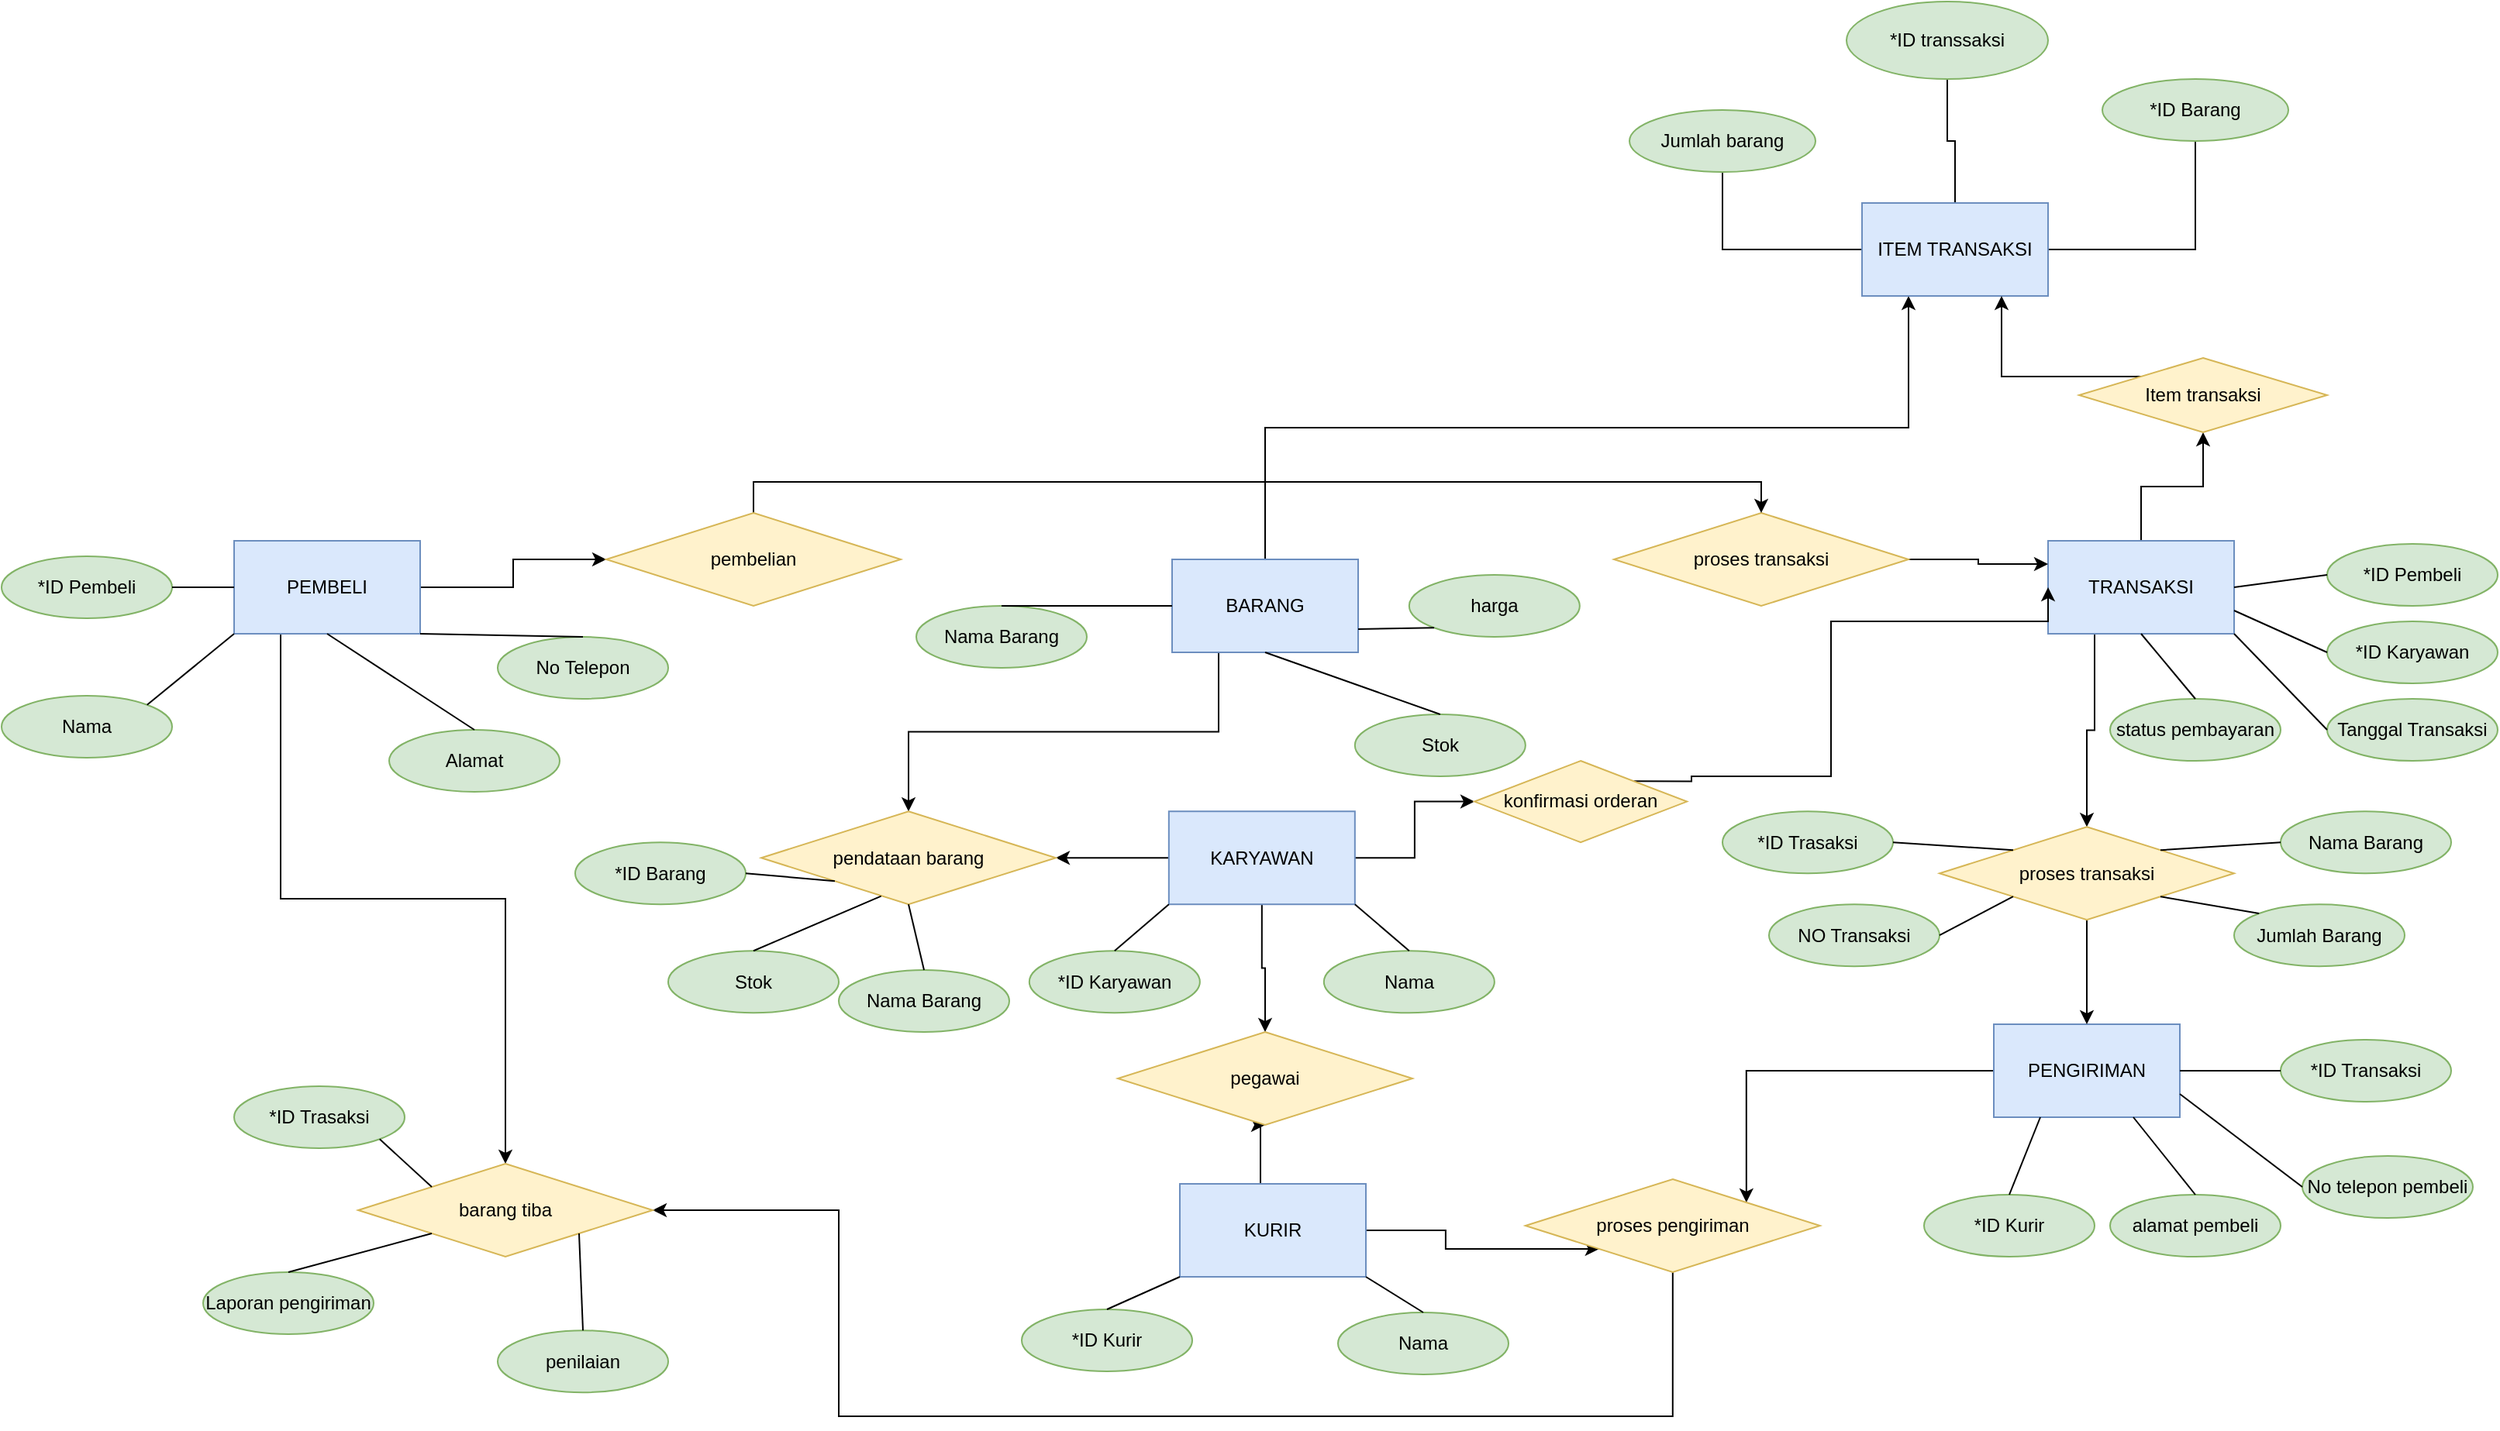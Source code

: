 <mxfile version="20.0.1" type="github">
  <diagram id="R2lEEEUBdFMjLlhIrx00" name="Page-1">
    <mxGraphModel dx="2988" dy="1572" grid="0" gridSize="10" guides="1" tooltips="1" connect="1" arrows="1" fold="1" page="0" pageScale="1" pageWidth="1100" pageHeight="850" math="0" shadow="0" extFonts="Permanent Marker^https://fonts.googleapis.com/css?family=Permanent+Marker">
      <root>
        <mxCell id="0" />
        <mxCell id="1" parent="0" />
        <mxCell id="3pP2C2j7rVUZG_knr3YC-106" style="edgeStyle=orthogonalEdgeStyle;rounded=0;orthogonalLoop=1;jettySize=auto;html=1;exitX=0.25;exitY=1;exitDx=0;exitDy=0;" parent="1" source="3pP2C2j7rVUZG_knr3YC-1" target="3pP2C2j7rVUZG_knr3YC-62" edge="1">
          <mxGeometry relative="1" as="geometry">
            <mxPoint x="-170" y="280" as="targetPoint" />
          </mxGeometry>
        </mxCell>
        <mxCell id="YSWhNpgIYvI0qQQDUDrM-18" style="edgeStyle=orthogonalEdgeStyle;rounded=0;orthogonalLoop=1;jettySize=auto;html=1;exitX=0.5;exitY=0;exitDx=0;exitDy=0;entryX=0.25;entryY=1;entryDx=0;entryDy=0;endArrow=classic;endFill=1;startArrow=none;startFill=0;" parent="1" source="3pP2C2j7rVUZG_knr3YC-1" target="YSWhNpgIYvI0qQQDUDrM-5" edge="1">
          <mxGeometry relative="1" as="geometry" />
        </mxCell>
        <mxCell id="3pP2C2j7rVUZG_knr3YC-1" value="BARANG" style="rounded=0;whiteSpace=wrap;html=1;fillColor=#dae8fc;strokeColor=#6c8ebf;" parent="1" vertex="1">
          <mxGeometry x="65" y="120" width="120" height="60" as="geometry" />
        </mxCell>
        <mxCell id="3pP2C2j7rVUZG_knr3YC-111" style="edgeStyle=orthogonalEdgeStyle;rounded=0;orthogonalLoop=1;jettySize=auto;html=1;exitX=1;exitY=0.5;exitDx=0;exitDy=0;entryX=0;entryY=0.5;entryDx=0;entryDy=0;" parent="1" source="3pP2C2j7rVUZG_knr3YC-2" target="3pP2C2j7rVUZG_knr3YC-110" edge="1">
          <mxGeometry relative="1" as="geometry" />
        </mxCell>
        <mxCell id="3pP2C2j7rVUZG_knr3YC-137" style="edgeStyle=orthogonalEdgeStyle;rounded=0;orthogonalLoop=1;jettySize=auto;html=1;exitX=0.25;exitY=1;exitDx=0;exitDy=0;entryX=0.5;entryY=0;entryDx=0;entryDy=0;" parent="1" source="3pP2C2j7rVUZG_knr3YC-2" target="3pP2C2j7rVUZG_knr3YC-136" edge="1">
          <mxGeometry relative="1" as="geometry" />
        </mxCell>
        <mxCell id="3pP2C2j7rVUZG_knr3YC-2" value="PEMBELI" style="rounded=0;whiteSpace=wrap;html=1;fillColor=#dae8fc;strokeColor=#6c8ebf;" parent="1" vertex="1">
          <mxGeometry x="-540" y="108" width="120" height="60" as="geometry" />
        </mxCell>
        <mxCell id="3pP2C2j7rVUZG_knr3YC-103" style="edgeStyle=orthogonalEdgeStyle;rounded=0;orthogonalLoop=1;jettySize=auto;html=1;exitX=0;exitY=0.5;exitDx=0;exitDy=0;entryX=1;entryY=0.5;entryDx=0;entryDy=0;" parent="1" source="3pP2C2j7rVUZG_knr3YC-3" target="3pP2C2j7rVUZG_knr3YC-62" edge="1">
          <mxGeometry relative="1" as="geometry" />
        </mxCell>
        <mxCell id="3pP2C2j7rVUZG_knr3YC-119" style="edgeStyle=orthogonalEdgeStyle;rounded=0;orthogonalLoop=1;jettySize=auto;html=1;exitX=0.5;exitY=1;exitDx=0;exitDy=0;entryX=0.5;entryY=0;entryDx=0;entryDy=0;" parent="1" source="3pP2C2j7rVUZG_knr3YC-3" target="3pP2C2j7rVUZG_knr3YC-63" edge="1">
          <mxGeometry relative="1" as="geometry" />
        </mxCell>
        <mxCell id="YSWhNpgIYvI0qQQDUDrM-3" value="" style="edgeStyle=orthogonalEdgeStyle;rounded=0;orthogonalLoop=1;jettySize=auto;html=1;" parent="1" source="3pP2C2j7rVUZG_knr3YC-3" target="YSWhNpgIYvI0qQQDUDrM-2" edge="1">
          <mxGeometry relative="1" as="geometry" />
        </mxCell>
        <mxCell id="3pP2C2j7rVUZG_knr3YC-3" value="KARYAWAN" style="rounded=0;whiteSpace=wrap;html=1;fillColor=#dae8fc;strokeColor=#6c8ebf;" parent="1" vertex="1">
          <mxGeometry x="62.92" y="282.61" width="120" height="60" as="geometry" />
        </mxCell>
        <mxCell id="3pP2C2j7rVUZG_knr3YC-132" style="edgeStyle=orthogonalEdgeStyle;rounded=0;orthogonalLoop=1;jettySize=auto;html=1;exitX=0;exitY=0.5;exitDx=0;exitDy=0;entryX=1;entryY=0;entryDx=0;entryDy=0;" parent="1" source="3pP2C2j7rVUZG_knr3YC-4" target="3pP2C2j7rVUZG_knr3YC-131" edge="1">
          <mxGeometry relative="1" as="geometry" />
        </mxCell>
        <mxCell id="3pP2C2j7rVUZG_knr3YC-4" value="PENGIRIMAN" style="rounded=0;whiteSpace=wrap;html=1;fillColor=#dae8fc;strokeColor=#6c8ebf;" parent="1" vertex="1">
          <mxGeometry x="595" y="420.0" width="120" height="60" as="geometry" />
        </mxCell>
        <mxCell id="3pP2C2j7rVUZG_knr3YC-120" style="edgeStyle=orthogonalEdgeStyle;rounded=0;orthogonalLoop=1;jettySize=auto;html=1;exitX=0.25;exitY=1;exitDx=0;exitDy=0;entryX=0.5;entryY=0;entryDx=0;entryDy=0;" parent="1" source="3pP2C2j7rVUZG_knr3YC-5" target="3pP2C2j7rVUZG_knr3YC-121" edge="1">
          <mxGeometry relative="1" as="geometry">
            <mxPoint x="650" y="290" as="targetPoint" />
          </mxGeometry>
        </mxCell>
        <mxCell id="YSWhNpgIYvI0qQQDUDrM-8" value="" style="edgeStyle=orthogonalEdgeStyle;rounded=0;orthogonalLoop=1;jettySize=auto;html=1;" parent="1" source="3pP2C2j7rVUZG_knr3YC-5" target="YSWhNpgIYvI0qQQDUDrM-7" edge="1">
          <mxGeometry relative="1" as="geometry" />
        </mxCell>
        <mxCell id="3pP2C2j7rVUZG_knr3YC-5" value="TRANSAKSI" style="rounded=0;whiteSpace=wrap;html=1;fillColor=#dae8fc;strokeColor=#6c8ebf;" parent="1" vertex="1">
          <mxGeometry x="630" y="108" width="120" height="60" as="geometry" />
        </mxCell>
        <mxCell id="3pP2C2j7rVUZG_knr3YC-6" value="Nama Barang" style="ellipse;whiteSpace=wrap;html=1;fillColor=#d5e8d4;strokeColor=#82b366;" parent="1" vertex="1">
          <mxGeometry x="-100" y="150" width="110" height="40" as="geometry" />
        </mxCell>
        <mxCell id="3pP2C2j7rVUZG_knr3YC-8" value="*ID Barang" style="ellipse;whiteSpace=wrap;html=1;fillColor=#d5e8d4;strokeColor=#82b366;" parent="1" vertex="1">
          <mxGeometry x="-320" y="302.61" width="110" height="40" as="geometry" />
        </mxCell>
        <mxCell id="3pP2C2j7rVUZG_knr3YC-9" value="Stok" style="ellipse;whiteSpace=wrap;html=1;fillColor=#d5e8d4;strokeColor=#82b366;" parent="1" vertex="1">
          <mxGeometry x="182.92" y="220" width="110" height="40" as="geometry" />
        </mxCell>
        <mxCell id="3pP2C2j7rVUZG_knr3YC-10" value="harga" style="ellipse;whiteSpace=wrap;html=1;fillColor=#d5e8d4;strokeColor=#82b366;" parent="1" vertex="1">
          <mxGeometry x="217.92" y="130" width="110" height="40" as="geometry" />
        </mxCell>
        <mxCell id="3pP2C2j7rVUZG_knr3YC-11" style="edgeStyle=orthogonalEdgeStyle;rounded=0;orthogonalLoop=1;jettySize=auto;html=1;exitX=0.5;exitY=1;exitDx=0;exitDy=0;" parent="1" edge="1">
          <mxGeometry relative="1" as="geometry">
            <mxPoint x="255" y="200" as="sourcePoint" />
            <mxPoint x="255" y="200" as="targetPoint" />
          </mxGeometry>
        </mxCell>
        <mxCell id="3pP2C2j7rVUZG_knr3YC-17" value="*ID Pembeli" style="ellipse;whiteSpace=wrap;html=1;fillColor=#d5e8d4;strokeColor=#82b366;" parent="1" vertex="1">
          <mxGeometry x="810" y="110" width="110" height="40" as="geometry" />
        </mxCell>
        <mxCell id="3pP2C2j7rVUZG_knr3YC-18" value="*ID Karyawan" style="ellipse;whiteSpace=wrap;html=1;fillColor=#d5e8d4;strokeColor=#82b366;" parent="1" vertex="1">
          <mxGeometry x="810" y="160" width="110" height="40" as="geometry" />
        </mxCell>
        <mxCell id="3pP2C2j7rVUZG_knr3YC-20" value="No Telepon" style="ellipse;whiteSpace=wrap;html=1;fillColor=#d5e8d4;strokeColor=#82b366;" parent="1" vertex="1">
          <mxGeometry x="-370" y="170" width="110" height="40" as="geometry" />
        </mxCell>
        <mxCell id="3pP2C2j7rVUZG_knr3YC-21" value="Alamat" style="ellipse;whiteSpace=wrap;html=1;fillColor=#d5e8d4;strokeColor=#82b366;" parent="1" vertex="1">
          <mxGeometry x="-440" y="230" width="110" height="40" as="geometry" />
        </mxCell>
        <mxCell id="3pP2C2j7rVUZG_knr3YC-22" value="Nama" style="ellipse;whiteSpace=wrap;html=1;fillColor=#d5e8d4;strokeColor=#82b366;" parent="1" vertex="1">
          <mxGeometry x="-690" y="208" width="110" height="40" as="geometry" />
        </mxCell>
        <mxCell id="3pP2C2j7rVUZG_knr3YC-23" value="*ID Pembeli" style="ellipse;whiteSpace=wrap;html=1;fillColor=#d5e8d4;strokeColor=#82b366;" parent="1" vertex="1">
          <mxGeometry x="-690" y="118" width="110" height="40" as="geometry" />
        </mxCell>
        <mxCell id="3pP2C2j7rVUZG_knr3YC-24" value="Nama" style="ellipse;whiteSpace=wrap;html=1;fillColor=#d5e8d4;strokeColor=#82b366;" parent="1" vertex="1">
          <mxGeometry x="162.92" y="372.61" width="110" height="40" as="geometry" />
        </mxCell>
        <mxCell id="3pP2C2j7rVUZG_knr3YC-25" value="*ID Karyawan" style="ellipse;whiteSpace=wrap;html=1;fillColor=#d5e8d4;strokeColor=#82b366;" parent="1" vertex="1">
          <mxGeometry x="-27.08" y="372.61" width="110" height="40" as="geometry" />
        </mxCell>
        <mxCell id="3pP2C2j7rVUZG_knr3YC-26" value="status pembayaran" style="ellipse;whiteSpace=wrap;html=1;fillColor=#d5e8d4;strokeColor=#82b366;" parent="1" vertex="1">
          <mxGeometry x="670" y="210" width="110" height="40" as="geometry" />
        </mxCell>
        <mxCell id="3pP2C2j7rVUZG_knr3YC-27" value="*ID Transaksi" style="ellipse;whiteSpace=wrap;html=1;fillColor=#d5e8d4;strokeColor=#82b366;" parent="1" vertex="1">
          <mxGeometry x="780" y="430.0" width="110" height="40" as="geometry" />
        </mxCell>
        <mxCell id="3pP2C2j7rVUZG_knr3YC-28" value="alamat pembeli" style="ellipse;whiteSpace=wrap;html=1;fillColor=#d5e8d4;strokeColor=#82b366;" parent="1" vertex="1">
          <mxGeometry x="670" y="530" width="110" height="40" as="geometry" />
        </mxCell>
        <mxCell id="3pP2C2j7rVUZG_knr3YC-29" value="*ID Kurir" style="ellipse;whiteSpace=wrap;html=1;fillColor=#d5e8d4;strokeColor=#82b366;" parent="1" vertex="1">
          <mxGeometry x="550" y="530" width="110" height="40" as="geometry" />
        </mxCell>
        <mxCell id="3pP2C2j7rVUZG_knr3YC-31" style="edgeStyle=orthogonalEdgeStyle;rounded=0;orthogonalLoop=1;jettySize=auto;html=1;exitX=0.5;exitY=1;exitDx=0;exitDy=0;" parent="1" edge="1">
          <mxGeometry relative="1" as="geometry">
            <mxPoint x="-355" y="248" as="sourcePoint" />
            <mxPoint x="-355" y="248" as="targetPoint" />
          </mxGeometry>
        </mxCell>
        <mxCell id="3pP2C2j7rVUZG_knr3YC-33" style="edgeStyle=orthogonalEdgeStyle;rounded=0;orthogonalLoop=1;jettySize=auto;html=1;exitX=0.5;exitY=1;exitDx=0;exitDy=0;" parent="1" source="3pP2C2j7rVUZG_knr3YC-6" target="3pP2C2j7rVUZG_knr3YC-6" edge="1">
          <mxGeometry relative="1" as="geometry" />
        </mxCell>
        <mxCell id="3pP2C2j7rVUZG_knr3YC-44" value="Tanggal Transaksi" style="ellipse;whiteSpace=wrap;html=1;fillColor=#d5e8d4;strokeColor=#82b366;" parent="1" vertex="1">
          <mxGeometry x="810" y="210" width="110" height="40" as="geometry" />
        </mxCell>
        <mxCell id="3pP2C2j7rVUZG_knr3YC-118" style="edgeStyle=orthogonalEdgeStyle;rounded=0;orthogonalLoop=1;jettySize=auto;html=1;exitX=0.5;exitY=0;exitDx=0;exitDy=0;entryX=0.5;entryY=1;entryDx=0;entryDy=0;" parent="1" source="3pP2C2j7rVUZG_knr3YC-57" target="3pP2C2j7rVUZG_knr3YC-63" edge="1">
          <mxGeometry relative="1" as="geometry">
            <mxPoint x="122" y="530" as="targetPoint" />
            <Array as="points">
              <mxPoint x="120" y="573" />
              <mxPoint x="122" y="573" />
              <mxPoint x="122" y="485" />
            </Array>
          </mxGeometry>
        </mxCell>
        <mxCell id="3pP2C2j7rVUZG_knr3YC-133" style="edgeStyle=orthogonalEdgeStyle;rounded=0;orthogonalLoop=1;jettySize=auto;html=1;exitX=1;exitY=0.5;exitDx=0;exitDy=0;entryX=0;entryY=1;entryDx=0;entryDy=0;" parent="1" source="3pP2C2j7rVUZG_knr3YC-57" target="3pP2C2j7rVUZG_knr3YC-131" edge="1">
          <mxGeometry relative="1" as="geometry" />
        </mxCell>
        <mxCell id="3pP2C2j7rVUZG_knr3YC-57" value="KURIR" style="rounded=0;whiteSpace=wrap;html=1;fillColor=#dae8fc;strokeColor=#6c8ebf;" parent="1" vertex="1">
          <mxGeometry x="70" y="523" width="120" height="60" as="geometry" />
        </mxCell>
        <mxCell id="3pP2C2j7rVUZG_knr3YC-59" value="Nama" style="ellipse;whiteSpace=wrap;html=1;fillColor=#d5e8d4;strokeColor=#82b366;" parent="1" vertex="1">
          <mxGeometry x="172" y="606" width="110" height="40" as="geometry" />
        </mxCell>
        <mxCell id="3pP2C2j7rVUZG_knr3YC-61" value="*ID Kurir" style="ellipse;whiteSpace=wrap;html=1;fillColor=#d5e8d4;strokeColor=#82b366;" parent="1" vertex="1">
          <mxGeometry x="-32" y="604" width="110" height="40" as="geometry" />
        </mxCell>
        <mxCell id="3pP2C2j7rVUZG_knr3YC-62" value="pendataan barang" style="rhombus;whiteSpace=wrap;html=1;fillColor=#fff2cc;strokeColor=#d6b656;" parent="1" vertex="1">
          <mxGeometry x="-200" y="282.61" width="190" height="60" as="geometry" />
        </mxCell>
        <mxCell id="3pP2C2j7rVUZG_knr3YC-63" value="pegawai" style="rhombus;whiteSpace=wrap;html=1;fillColor=#fff2cc;strokeColor=#d6b656;" parent="1" vertex="1">
          <mxGeometry x="30" y="425" width="190" height="60" as="geometry" />
        </mxCell>
        <mxCell id="3pP2C2j7rVUZG_knr3YC-117" style="edgeStyle=orthogonalEdgeStyle;rounded=0;orthogonalLoop=1;jettySize=auto;html=1;exitX=1;exitY=0.5;exitDx=0;exitDy=0;entryX=0;entryY=0.25;entryDx=0;entryDy=0;" parent="1" source="3pP2C2j7rVUZG_knr3YC-68" target="3pP2C2j7rVUZG_knr3YC-5" edge="1">
          <mxGeometry relative="1" as="geometry" />
        </mxCell>
        <mxCell id="3pP2C2j7rVUZG_knr3YC-68" value="proses transaksi" style="rhombus;whiteSpace=wrap;html=1;fillColor=#fff2cc;strokeColor=#d6b656;" parent="1" vertex="1">
          <mxGeometry x="350" y="90" width="190" height="60" as="geometry" />
        </mxCell>
        <mxCell id="3pP2C2j7rVUZG_knr3YC-79" value="" style="endArrow=none;html=1;rounded=0;entryX=0.5;entryY=1;entryDx=0;entryDy=0;exitX=0.5;exitY=0;exitDx=0;exitDy=0;" parent="1" source="3pP2C2j7rVUZG_knr3YC-9" target="3pP2C2j7rVUZG_knr3YC-1" edge="1">
          <mxGeometry width="50" height="50" relative="1" as="geometry">
            <mxPoint x="510" y="450" as="sourcePoint" />
            <mxPoint x="560" y="400" as="targetPoint" />
          </mxGeometry>
        </mxCell>
        <mxCell id="3pP2C2j7rVUZG_knr3YC-80" value="" style="endArrow=none;html=1;rounded=0;entryX=0;entryY=0.5;entryDx=0;entryDy=0;exitX=0.5;exitY=0;exitDx=0;exitDy=0;" parent="1" source="3pP2C2j7rVUZG_knr3YC-6" target="3pP2C2j7rVUZG_knr3YC-1" edge="1">
          <mxGeometry width="50" height="50" relative="1" as="geometry">
            <mxPoint x="510" y="450" as="sourcePoint" />
            <mxPoint x="560" y="400" as="targetPoint" />
          </mxGeometry>
        </mxCell>
        <mxCell id="3pP2C2j7rVUZG_knr3YC-81" value="" style="endArrow=none;html=1;rounded=0;entryX=0;entryY=1;entryDx=0;entryDy=0;exitX=1;exitY=0.5;exitDx=0;exitDy=0;" parent="1" source="3pP2C2j7rVUZG_knr3YC-8" target="3pP2C2j7rVUZG_knr3YC-62" edge="1">
          <mxGeometry width="50" height="50" relative="1" as="geometry">
            <mxPoint x="510" y="450" as="sourcePoint" />
            <mxPoint x="560" y="400" as="targetPoint" />
          </mxGeometry>
        </mxCell>
        <mxCell id="3pP2C2j7rVUZG_knr3YC-82" value="" style="endArrow=none;html=1;rounded=0;entryX=1;entryY=0.75;entryDx=0;entryDy=0;exitX=0;exitY=1;exitDx=0;exitDy=0;" parent="1" source="3pP2C2j7rVUZG_knr3YC-10" target="3pP2C2j7rVUZG_knr3YC-1" edge="1">
          <mxGeometry width="50" height="50" relative="1" as="geometry">
            <mxPoint x="255" y="160" as="sourcePoint" />
            <mxPoint x="560" y="400" as="targetPoint" />
          </mxGeometry>
        </mxCell>
        <mxCell id="3pP2C2j7rVUZG_knr3YC-83" value="" style="endArrow=none;html=1;rounded=0;exitX=1;exitY=0.5;exitDx=0;exitDy=0;entryX=0;entryY=0.5;entryDx=0;entryDy=0;" parent="1" source="3pP2C2j7rVUZG_knr3YC-23" target="3pP2C2j7rVUZG_knr3YC-2" edge="1">
          <mxGeometry width="50" height="50" relative="1" as="geometry">
            <mxPoint x="-110" y="8" as="sourcePoint" />
            <mxPoint x="-60" y="-42" as="targetPoint" />
          </mxGeometry>
        </mxCell>
        <mxCell id="3pP2C2j7rVUZG_knr3YC-84" value="" style="endArrow=none;html=1;rounded=0;exitX=1;exitY=0;exitDx=0;exitDy=0;entryX=0;entryY=1;entryDx=0;entryDy=0;" parent="1" source="3pP2C2j7rVUZG_knr3YC-22" target="3pP2C2j7rVUZG_knr3YC-2" edge="1">
          <mxGeometry width="50" height="50" relative="1" as="geometry">
            <mxPoint x="-620" y="168" as="sourcePoint" />
            <mxPoint x="-580" y="168" as="targetPoint" />
          </mxGeometry>
        </mxCell>
        <mxCell id="3pP2C2j7rVUZG_knr3YC-85" value="" style="endArrow=none;html=1;rounded=0;exitX=0.5;exitY=0;exitDx=0;exitDy=0;entryX=0.5;entryY=1;entryDx=0;entryDy=0;" parent="1" source="3pP2C2j7rVUZG_knr3YC-21" target="3pP2C2j7rVUZG_knr3YC-2" edge="1">
          <mxGeometry width="50" height="50" relative="1" as="geometry">
            <mxPoint x="-530" y="188" as="sourcePoint" />
            <mxPoint x="-490" y="188" as="targetPoint" />
          </mxGeometry>
        </mxCell>
        <mxCell id="3pP2C2j7rVUZG_knr3YC-86" value="" style="endArrow=none;html=1;rounded=0;exitX=1;exitY=1;exitDx=0;exitDy=0;entryX=0.5;entryY=0;entryDx=0;entryDy=0;exitPerimeter=0;" parent="1" source="3pP2C2j7rVUZG_knr3YC-2" target="3pP2C2j7rVUZG_knr3YC-20" edge="1">
          <mxGeometry width="50" height="50" relative="1" as="geometry">
            <mxPoint x="-420" y="178" as="sourcePoint" />
            <mxPoint x="-380" y="178" as="targetPoint" />
          </mxGeometry>
        </mxCell>
        <mxCell id="3pP2C2j7rVUZG_knr3YC-87" value="" style="endArrow=none;html=1;rounded=0;exitX=0.5;exitY=0;exitDx=0;exitDy=0;entryX=0;entryY=1;entryDx=0;entryDy=0;" parent="1" source="3pP2C2j7rVUZG_knr3YC-61" target="3pP2C2j7rVUZG_knr3YC-57" edge="1">
          <mxGeometry width="50" height="50" relative="1" as="geometry">
            <mxPoint x="482.92" y="647.61" as="sourcePoint" />
            <mxPoint x="532.92" y="597.61" as="targetPoint" />
          </mxGeometry>
        </mxCell>
        <mxCell id="3pP2C2j7rVUZG_knr3YC-88" value="" style="endArrow=none;html=1;rounded=0;exitX=0.5;exitY=0;exitDx=0;exitDy=0;entryX=1;entryY=1;entryDx=0;entryDy=0;" parent="1" source="3pP2C2j7rVUZG_knr3YC-59" target="3pP2C2j7rVUZG_knr3YC-57" edge="1">
          <mxGeometry width="50" height="50" relative="1" as="geometry">
            <mxPoint x="182.92" y="687.61" as="sourcePoint" />
            <mxPoint x="217.92" y="657.61" as="targetPoint" />
          </mxGeometry>
        </mxCell>
        <mxCell id="3pP2C2j7rVUZG_knr3YC-89" value="" style="endArrow=none;html=1;rounded=0;exitX=0.5;exitY=0;exitDx=0;exitDy=0;entryX=0;entryY=1;entryDx=0;entryDy=0;" parent="1" source="3pP2C2j7rVUZG_knr3YC-25" target="3pP2C2j7rVUZG_knr3YC-3" edge="1">
          <mxGeometry width="50" height="50" relative="1" as="geometry">
            <mxPoint x="72.92" y="357.61" as="sourcePoint" />
            <mxPoint x="62.92" y="347.61" as="targetPoint" />
          </mxGeometry>
        </mxCell>
        <mxCell id="3pP2C2j7rVUZG_knr3YC-90" value="" style="endArrow=none;html=1;rounded=0;exitX=0.5;exitY=0;exitDx=0;exitDy=0;entryX=1;entryY=1;entryDx=0;entryDy=0;" parent="1" source="3pP2C2j7rVUZG_knr3YC-24" target="3pP2C2j7rVUZG_knr3YC-3" edge="1">
          <mxGeometry width="50" height="50" relative="1" as="geometry">
            <mxPoint x="142.92" y="357.61" as="sourcePoint" />
            <mxPoint x="177.92" y="327.61" as="targetPoint" />
          </mxGeometry>
        </mxCell>
        <mxCell id="3pP2C2j7rVUZG_knr3YC-92" value="" style="endArrow=none;html=1;rounded=0;exitX=0.5;exitY=0;exitDx=0;exitDy=0;entryX=0.5;entryY=1;entryDx=0;entryDy=0;" parent="1" source="3pP2C2j7rVUZG_knr3YC-26" target="3pP2C2j7rVUZG_knr3YC-5" edge="1">
          <mxGeometry width="50" height="50" relative="1" as="geometry">
            <mxPoint x="720" y="200" as="sourcePoint" />
            <mxPoint x="755" y="170" as="targetPoint" />
          </mxGeometry>
        </mxCell>
        <mxCell id="3pP2C2j7rVUZG_knr3YC-93" value="" style="endArrow=none;html=1;rounded=0;exitX=0;exitY=0.5;exitDx=0;exitDy=0;entryX=1;entryY=1;entryDx=0;entryDy=0;" parent="1" source="3pP2C2j7rVUZG_knr3YC-44" target="3pP2C2j7rVUZG_knr3YC-5" edge="1">
          <mxGeometry width="50" height="50" relative="1" as="geometry">
            <mxPoint x="770" y="190" as="sourcePoint" />
            <mxPoint x="805" y="160" as="targetPoint" />
          </mxGeometry>
        </mxCell>
        <mxCell id="3pP2C2j7rVUZG_knr3YC-94" value="" style="endArrow=none;html=1;rounded=0;exitX=0;exitY=0.5;exitDx=0;exitDy=0;entryX=1;entryY=0.75;entryDx=0;entryDy=0;" parent="1" source="3pP2C2j7rVUZG_knr3YC-18" target="3pP2C2j7rVUZG_knr3YC-5" edge="1">
          <mxGeometry width="50" height="50" relative="1" as="geometry">
            <mxPoint x="780" y="130" as="sourcePoint" />
            <mxPoint x="815" y="100" as="targetPoint" />
          </mxGeometry>
        </mxCell>
        <mxCell id="3pP2C2j7rVUZG_knr3YC-95" value="" style="endArrow=none;html=1;rounded=0;exitX=1;exitY=0.5;exitDx=0;exitDy=0;entryX=0;entryY=0.5;entryDx=0;entryDy=0;" parent="1" source="3pP2C2j7rVUZG_knr3YC-5" target="3pP2C2j7rVUZG_knr3YC-17" edge="1">
          <mxGeometry width="50" height="50" relative="1" as="geometry">
            <mxPoint x="770" y="130" as="sourcePoint" />
            <mxPoint x="805" y="100" as="targetPoint" />
          </mxGeometry>
        </mxCell>
        <mxCell id="3pP2C2j7rVUZG_knr3YC-96" value="" style="endArrow=none;html=1;rounded=0;entryX=0.25;entryY=1;entryDx=0;entryDy=0;exitX=0.5;exitY=0;exitDx=0;exitDy=0;" parent="1" source="3pP2C2j7rVUZG_knr3YC-29" target="3pP2C2j7rVUZG_knr3YC-4" edge="1">
          <mxGeometry width="50" height="50" relative="1" as="geometry">
            <mxPoint x="600" y="520" as="sourcePoint" />
            <mxPoint x="705" y="480" as="targetPoint" />
          </mxGeometry>
        </mxCell>
        <mxCell id="3pP2C2j7rVUZG_knr3YC-97" value="" style="endArrow=none;html=1;rounded=0;exitX=0.5;exitY=0;exitDx=0;exitDy=0;entryX=0.75;entryY=1;entryDx=0;entryDy=0;" parent="1" source="3pP2C2j7rVUZG_knr3YC-28" target="3pP2C2j7rVUZG_knr3YC-4" edge="1">
          <mxGeometry width="50" height="50" relative="1" as="geometry">
            <mxPoint x="730" y="500" as="sourcePoint" />
            <mxPoint x="765" y="470" as="targetPoint" />
          </mxGeometry>
        </mxCell>
        <mxCell id="3pP2C2j7rVUZG_knr3YC-98" value="" style="endArrow=none;html=1;rounded=0;exitX=1;exitY=0.5;exitDx=0;exitDy=0;entryX=0;entryY=0.5;entryDx=0;entryDy=0;" parent="1" source="3pP2C2j7rVUZG_knr3YC-4" target="3pP2C2j7rVUZG_knr3YC-27" edge="1">
          <mxGeometry width="50" height="50" relative="1" as="geometry">
            <mxPoint x="720" y="470" as="sourcePoint" />
            <mxPoint x="755" y="440" as="targetPoint" />
          </mxGeometry>
        </mxCell>
        <mxCell id="3pP2C2j7rVUZG_knr3YC-104" value="Stok" style="ellipse;whiteSpace=wrap;html=1;fillColor=#d5e8d4;strokeColor=#82b366;" parent="1" vertex="1">
          <mxGeometry x="-260" y="372.61" width="110" height="40" as="geometry" />
        </mxCell>
        <mxCell id="3pP2C2j7rVUZG_knr3YC-107" value="" style="endArrow=none;html=1;rounded=0;entryX=0.407;entryY=0.912;entryDx=0;entryDy=0;entryPerimeter=0;exitX=0.5;exitY=0;exitDx=0;exitDy=0;" parent="1" source="3pP2C2j7rVUZG_knr3YC-104" target="3pP2C2j7rVUZG_knr3YC-62" edge="1">
          <mxGeometry width="50" height="50" relative="1" as="geometry">
            <mxPoint x="50" y="400" as="sourcePoint" />
            <mxPoint x="100" y="350" as="targetPoint" />
          </mxGeometry>
        </mxCell>
        <mxCell id="3pP2C2j7rVUZG_knr3YC-108" value="Nama Barang" style="ellipse;whiteSpace=wrap;html=1;fillColor=#d5e8d4;strokeColor=#82b366;" parent="1" vertex="1">
          <mxGeometry x="-150.0" y="385" width="110" height="40" as="geometry" />
        </mxCell>
        <mxCell id="3pP2C2j7rVUZG_knr3YC-109" value="" style="endArrow=none;html=1;rounded=0;entryX=0.5;entryY=1;entryDx=0;entryDy=0;exitX=0.5;exitY=0;exitDx=0;exitDy=0;" parent="1" source="3pP2C2j7rVUZG_knr3YC-108" target="3pP2C2j7rVUZG_knr3YC-62" edge="1">
          <mxGeometry width="50" height="50" relative="1" as="geometry">
            <mxPoint x="50" y="400" as="sourcePoint" />
            <mxPoint x="100" y="350" as="targetPoint" />
          </mxGeometry>
        </mxCell>
        <mxCell id="3pP2C2j7rVUZG_knr3YC-113" style="edgeStyle=orthogonalEdgeStyle;rounded=0;orthogonalLoop=1;jettySize=auto;html=1;exitX=0.5;exitY=0;exitDx=0;exitDy=0;entryX=0.5;entryY=0;entryDx=0;entryDy=0;" parent="1" source="3pP2C2j7rVUZG_knr3YC-110" target="3pP2C2j7rVUZG_knr3YC-68" edge="1">
          <mxGeometry relative="1" as="geometry" />
        </mxCell>
        <mxCell id="3pP2C2j7rVUZG_knr3YC-110" value="pembelian" style="rhombus;whiteSpace=wrap;html=1;fillColor=#fff2cc;strokeColor=#d6b656;" parent="1" vertex="1">
          <mxGeometry x="-300" y="90" width="190" height="60" as="geometry" />
        </mxCell>
        <mxCell id="3pP2C2j7rVUZG_knr3YC-122" style="edgeStyle=orthogonalEdgeStyle;rounded=0;orthogonalLoop=1;jettySize=auto;html=1;entryX=0.5;entryY=0;entryDx=0;entryDy=0;" parent="1" source="3pP2C2j7rVUZG_knr3YC-121" target="3pP2C2j7rVUZG_knr3YC-4" edge="1">
          <mxGeometry relative="1" as="geometry" />
        </mxCell>
        <mxCell id="3pP2C2j7rVUZG_knr3YC-121" value="proses transaksi" style="rhombus;whiteSpace=wrap;html=1;fillColor=#fff2cc;strokeColor=#d6b656;" parent="1" vertex="1">
          <mxGeometry x="560" y="292.61" width="190" height="60" as="geometry" />
        </mxCell>
        <mxCell id="3pP2C2j7rVUZG_knr3YC-123" value="*ID Trasaksi" style="ellipse;whiteSpace=wrap;html=1;fillColor=#d5e8d4;strokeColor=#82b366;" parent="1" vertex="1">
          <mxGeometry x="420" y="282.61" width="110" height="40" as="geometry" />
        </mxCell>
        <mxCell id="3pP2C2j7rVUZG_knr3YC-124" value="NO Transaksi" style="ellipse;whiteSpace=wrap;html=1;fillColor=#d5e8d4;strokeColor=#82b366;" parent="1" vertex="1">
          <mxGeometry x="450" y="342.61" width="110" height="40" as="geometry" />
        </mxCell>
        <mxCell id="3pP2C2j7rVUZG_knr3YC-125" value="Nama Barang" style="ellipse;whiteSpace=wrap;html=1;fillColor=#d5e8d4;strokeColor=#82b366;" parent="1" vertex="1">
          <mxGeometry x="780" y="282.61" width="110" height="40" as="geometry" />
        </mxCell>
        <mxCell id="3pP2C2j7rVUZG_knr3YC-126" value="" style="endArrow=none;html=1;rounded=0;entryX=1;entryY=0.5;entryDx=0;entryDy=0;exitX=0;exitY=0;exitDx=0;exitDy=0;" parent="1" source="3pP2C2j7rVUZG_knr3YC-121" target="3pP2C2j7rVUZG_knr3YC-123" edge="1">
          <mxGeometry width="50" height="50" relative="1" as="geometry">
            <mxPoint x="230" y="400" as="sourcePoint" />
            <mxPoint x="280" y="350" as="targetPoint" />
          </mxGeometry>
        </mxCell>
        <mxCell id="3pP2C2j7rVUZG_knr3YC-127" value="Jumlah Barang" style="ellipse;whiteSpace=wrap;html=1;fillColor=#d5e8d4;strokeColor=#82b366;" parent="1" vertex="1">
          <mxGeometry x="750" y="342.61" width="110" height="40" as="geometry" />
        </mxCell>
        <mxCell id="3pP2C2j7rVUZG_knr3YC-128" value="" style="endArrow=none;html=1;rounded=0;entryX=1;entryY=0.5;entryDx=0;entryDy=0;exitX=0;exitY=1;exitDx=0;exitDy=0;" parent="1" source="3pP2C2j7rVUZG_knr3YC-121" target="3pP2C2j7rVUZG_knr3YC-124" edge="1">
          <mxGeometry width="50" height="50" relative="1" as="geometry">
            <mxPoint x="600" y="360" as="sourcePoint" />
            <mxPoint x="522.5" y="355" as="targetPoint" />
          </mxGeometry>
        </mxCell>
        <mxCell id="3pP2C2j7rVUZG_knr3YC-129" value="" style="endArrow=none;html=1;rounded=0;exitX=0;exitY=0;exitDx=0;exitDy=0;entryX=1;entryY=1;entryDx=0;entryDy=0;" parent="1" source="3pP2C2j7rVUZG_knr3YC-127" target="3pP2C2j7rVUZG_knr3YC-121" edge="1">
          <mxGeometry width="50" height="50" relative="1" as="geometry">
            <mxPoint x="740" y="340" as="sourcePoint" />
            <mxPoint x="700" y="335" as="targetPoint" />
          </mxGeometry>
        </mxCell>
        <mxCell id="3pP2C2j7rVUZG_knr3YC-130" value="" style="endArrow=none;html=1;rounded=0;entryX=0;entryY=0.5;entryDx=0;entryDy=0;exitX=1;exitY=0;exitDx=0;exitDy=0;" parent="1" source="3pP2C2j7rVUZG_knr3YC-121" target="3pP2C2j7rVUZG_knr3YC-125" edge="1">
          <mxGeometry width="50" height="50" relative="1" as="geometry">
            <mxPoint x="750" y="300" as="sourcePoint" />
            <mxPoint x="672.5" y="295" as="targetPoint" />
          </mxGeometry>
        </mxCell>
        <mxCell id="3pP2C2j7rVUZG_knr3YC-134" style="edgeStyle=orthogonalEdgeStyle;rounded=0;orthogonalLoop=1;jettySize=auto;html=1;exitX=0.5;exitY=1;exitDx=0;exitDy=0;entryX=1;entryY=0.5;entryDx=0;entryDy=0;" parent="1" source="3pP2C2j7rVUZG_knr3YC-131" target="3pP2C2j7rVUZG_knr3YC-136" edge="1">
          <mxGeometry relative="1" as="geometry">
            <mxPoint x="-270" y="600" as="targetPoint" />
            <Array as="points">
              <mxPoint x="388" y="673" />
              <mxPoint x="-150" y="673" />
              <mxPoint x="-150" y="540" />
            </Array>
          </mxGeometry>
        </mxCell>
        <mxCell id="3pP2C2j7rVUZG_knr3YC-131" value="proses pengiriman" style="rhombus;whiteSpace=wrap;html=1;fillColor=#fff2cc;strokeColor=#d6b656;" parent="1" vertex="1">
          <mxGeometry x="292.92" y="520" width="190" height="60" as="geometry" />
        </mxCell>
        <mxCell id="3pP2C2j7rVUZG_knr3YC-136" value="barang tiba" style="rhombus;whiteSpace=wrap;html=1;fillColor=#fff2cc;strokeColor=#d6b656;" parent="1" vertex="1">
          <mxGeometry x="-460" y="510" width="190" height="60" as="geometry" />
        </mxCell>
        <mxCell id="3pP2C2j7rVUZG_knr3YC-138" value="*ID Trasaksi" style="ellipse;whiteSpace=wrap;html=1;fillColor=#d5e8d4;strokeColor=#82b366;" parent="1" vertex="1">
          <mxGeometry x="-540" y="460" width="110" height="40" as="geometry" />
        </mxCell>
        <mxCell id="3pP2C2j7rVUZG_knr3YC-139" value="Laporan pengiriman" style="ellipse;whiteSpace=wrap;html=1;fillColor=#d5e8d4;strokeColor=#82b366;" parent="1" vertex="1">
          <mxGeometry x="-560" y="580" width="110" height="40" as="geometry" />
        </mxCell>
        <mxCell id="3pP2C2j7rVUZG_knr3YC-140" value="" style="endArrow=none;html=1;rounded=0;exitX=1;exitY=1;exitDx=0;exitDy=0;entryX=0;entryY=0;entryDx=0;entryDy=0;" parent="1" source="3pP2C2j7rVUZG_knr3YC-138" target="3pP2C2j7rVUZG_knr3YC-136" edge="1">
          <mxGeometry width="50" height="50" relative="1" as="geometry">
            <mxPoint x="200" y="440" as="sourcePoint" />
            <mxPoint x="250" y="390" as="targetPoint" />
          </mxGeometry>
        </mxCell>
        <mxCell id="3pP2C2j7rVUZG_knr3YC-141" value="" style="endArrow=none;html=1;rounded=0;exitX=0.5;exitY=0;exitDx=0;exitDy=0;entryX=0;entryY=1;entryDx=0;entryDy=0;" parent="1" source="3pP2C2j7rVUZG_knr3YC-139" target="3pP2C2j7rVUZG_knr3YC-136" edge="1">
          <mxGeometry width="50" height="50" relative="1" as="geometry">
            <mxPoint x="200" y="440" as="sourcePoint" />
            <mxPoint x="250" y="390" as="targetPoint" />
          </mxGeometry>
        </mxCell>
        <mxCell id="3pP2C2j7rVUZG_knr3YC-142" value="penilaian" style="ellipse;whiteSpace=wrap;html=1;fillColor=#d5e8d4;strokeColor=#82b366;" parent="1" vertex="1">
          <mxGeometry x="-370" y="617.61" width="110" height="40" as="geometry" />
        </mxCell>
        <mxCell id="3pP2C2j7rVUZG_knr3YC-144" value="" style="endArrow=none;html=1;rounded=0;entryX=1;entryY=1;entryDx=0;entryDy=0;exitX=0.5;exitY=0;exitDx=0;exitDy=0;" parent="1" source="3pP2C2j7rVUZG_knr3YC-142" target="3pP2C2j7rVUZG_knr3YC-136" edge="1">
          <mxGeometry width="50" height="50" relative="1" as="geometry">
            <mxPoint x="230" y="430" as="sourcePoint" />
            <mxPoint x="280" y="380" as="targetPoint" />
          </mxGeometry>
        </mxCell>
        <mxCell id="YSWhNpgIYvI0qQQDUDrM-4" style="edgeStyle=orthogonalEdgeStyle;rounded=0;orthogonalLoop=1;jettySize=auto;html=1;exitX=1;exitY=0;exitDx=0;exitDy=0;entryX=0;entryY=0.5;entryDx=0;entryDy=0;" parent="1" source="YSWhNpgIYvI0qQQDUDrM-2" target="3pP2C2j7rVUZG_knr3YC-5" edge="1">
          <mxGeometry relative="1" as="geometry">
            <Array as="points">
              <mxPoint x="400" y="263" />
              <mxPoint x="400" y="260" />
              <mxPoint x="490" y="260" />
              <mxPoint x="490" y="160" />
              <mxPoint x="630" y="160" />
            </Array>
          </mxGeometry>
        </mxCell>
        <mxCell id="YSWhNpgIYvI0qQQDUDrM-2" value="konfirmasi orderan" style="rhombus;whiteSpace=wrap;html=1;fillColor=#fff2cc;strokeColor=#d6b656;rounded=0;" parent="1" vertex="1">
          <mxGeometry x="260" y="250" width="137.08" height="52.61" as="geometry" />
        </mxCell>
        <mxCell id="YSWhNpgIYvI0qQQDUDrM-11" value="" style="edgeStyle=orthogonalEdgeStyle;rounded=0;orthogonalLoop=1;jettySize=auto;html=1;endArrow=none;endFill=0;" parent="1" source="YSWhNpgIYvI0qQQDUDrM-5" target="YSWhNpgIYvI0qQQDUDrM-10" edge="1">
          <mxGeometry relative="1" as="geometry" />
        </mxCell>
        <mxCell id="YSWhNpgIYvI0qQQDUDrM-13" value="" style="edgeStyle=orthogonalEdgeStyle;rounded=0;orthogonalLoop=1;jettySize=auto;html=1;endArrow=none;endFill=0;" parent="1" source="YSWhNpgIYvI0qQQDUDrM-5" target="YSWhNpgIYvI0qQQDUDrM-12" edge="1">
          <mxGeometry relative="1" as="geometry" />
        </mxCell>
        <mxCell id="YSWhNpgIYvI0qQQDUDrM-15" value="" style="edgeStyle=orthogonalEdgeStyle;rounded=0;orthogonalLoop=1;jettySize=auto;html=1;endArrow=none;endFill=0;" parent="1" source="YSWhNpgIYvI0qQQDUDrM-5" target="YSWhNpgIYvI0qQQDUDrM-14" edge="1">
          <mxGeometry relative="1" as="geometry" />
        </mxCell>
        <mxCell id="YSWhNpgIYvI0qQQDUDrM-5" value="ITEM TRANSAKSI" style="rounded=0;whiteSpace=wrap;html=1;fillColor=#dae8fc;strokeColor=#6c8ebf;" parent="1" vertex="1">
          <mxGeometry x="510" y="-110" width="120" height="60" as="geometry" />
        </mxCell>
        <mxCell id="YSWhNpgIYvI0qQQDUDrM-9" style="edgeStyle=orthogonalEdgeStyle;rounded=0;orthogonalLoop=1;jettySize=auto;html=1;exitX=0;exitY=0;exitDx=0;exitDy=0;entryX=0.75;entryY=1;entryDx=0;entryDy=0;" parent="1" source="YSWhNpgIYvI0qQQDUDrM-7" target="YSWhNpgIYvI0qQQDUDrM-5" edge="1">
          <mxGeometry relative="1" as="geometry" />
        </mxCell>
        <mxCell id="YSWhNpgIYvI0qQQDUDrM-7" value="Item transaksi" style="rhombus;whiteSpace=wrap;html=1;fillColor=#fff2cc;strokeColor=#d6b656;rounded=0;" parent="1" vertex="1">
          <mxGeometry x="650" y="-10" width="160" height="48" as="geometry" />
        </mxCell>
        <mxCell id="YSWhNpgIYvI0qQQDUDrM-10" value="*ID transsaksi" style="ellipse;whiteSpace=wrap;html=1;fillColor=#d5e8d4;strokeColor=#82b366;rounded=0;" parent="1" vertex="1">
          <mxGeometry x="500" y="-240" width="130" height="50" as="geometry" />
        </mxCell>
        <mxCell id="YSWhNpgIYvI0qQQDUDrM-12" value="*ID Barang" style="ellipse;whiteSpace=wrap;html=1;fillColor=#d5e8d4;strokeColor=#82b366;rounded=0;" parent="1" vertex="1">
          <mxGeometry x="665" y="-190" width="120" height="40" as="geometry" />
        </mxCell>
        <mxCell id="YSWhNpgIYvI0qQQDUDrM-14" value="Jumlah barang" style="ellipse;whiteSpace=wrap;html=1;fillColor=#d5e8d4;strokeColor=#82b366;rounded=0;" parent="1" vertex="1">
          <mxGeometry x="360" y="-170" width="120" height="40" as="geometry" />
        </mxCell>
        <mxCell id="GfLiWvmhEC2IVkEFjA90-1" value="No telepon pembeli" style="ellipse;whiteSpace=wrap;html=1;fillColor=#d5e8d4;strokeColor=#82b366;" vertex="1" parent="1">
          <mxGeometry x="794" y="505" width="110" height="40" as="geometry" />
        </mxCell>
        <mxCell id="GfLiWvmhEC2IVkEFjA90-2" value="" style="endArrow=none;html=1;rounded=0;entryX=1;entryY=0.75;entryDx=0;entryDy=0;exitX=0;exitY=0.5;exitDx=0;exitDy=0;" edge="1" parent="1" source="GfLiWvmhEC2IVkEFjA90-1" target="3pP2C2j7rVUZG_knr3YC-4">
          <mxGeometry width="50" height="50" relative="1" as="geometry">
            <mxPoint x="156" y="418" as="sourcePoint" />
            <mxPoint x="206" y="368" as="targetPoint" />
          </mxGeometry>
        </mxCell>
      </root>
    </mxGraphModel>
  </diagram>
</mxfile>
